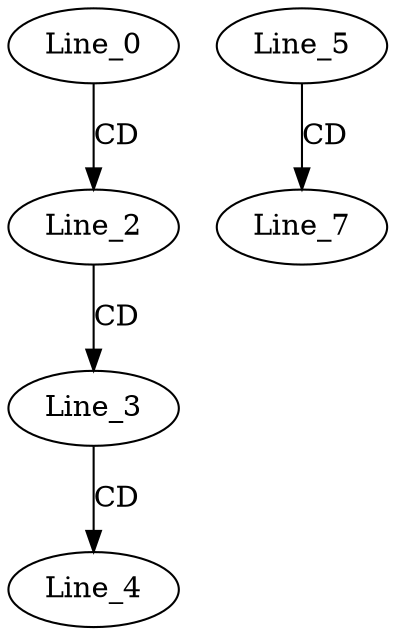 digraph G {
  Line_0;
  Line_2;
  Line_3;
  Line_4;
  Line_5;
  Line_7;
  Line_0 -> Line_2 [ label="CD" ];
  Line_2 -> Line_3 [ label="CD" ];
  Line_3 -> Line_4 [ label="CD" ];
  Line_5 -> Line_7 [ label="CD" ];
}
